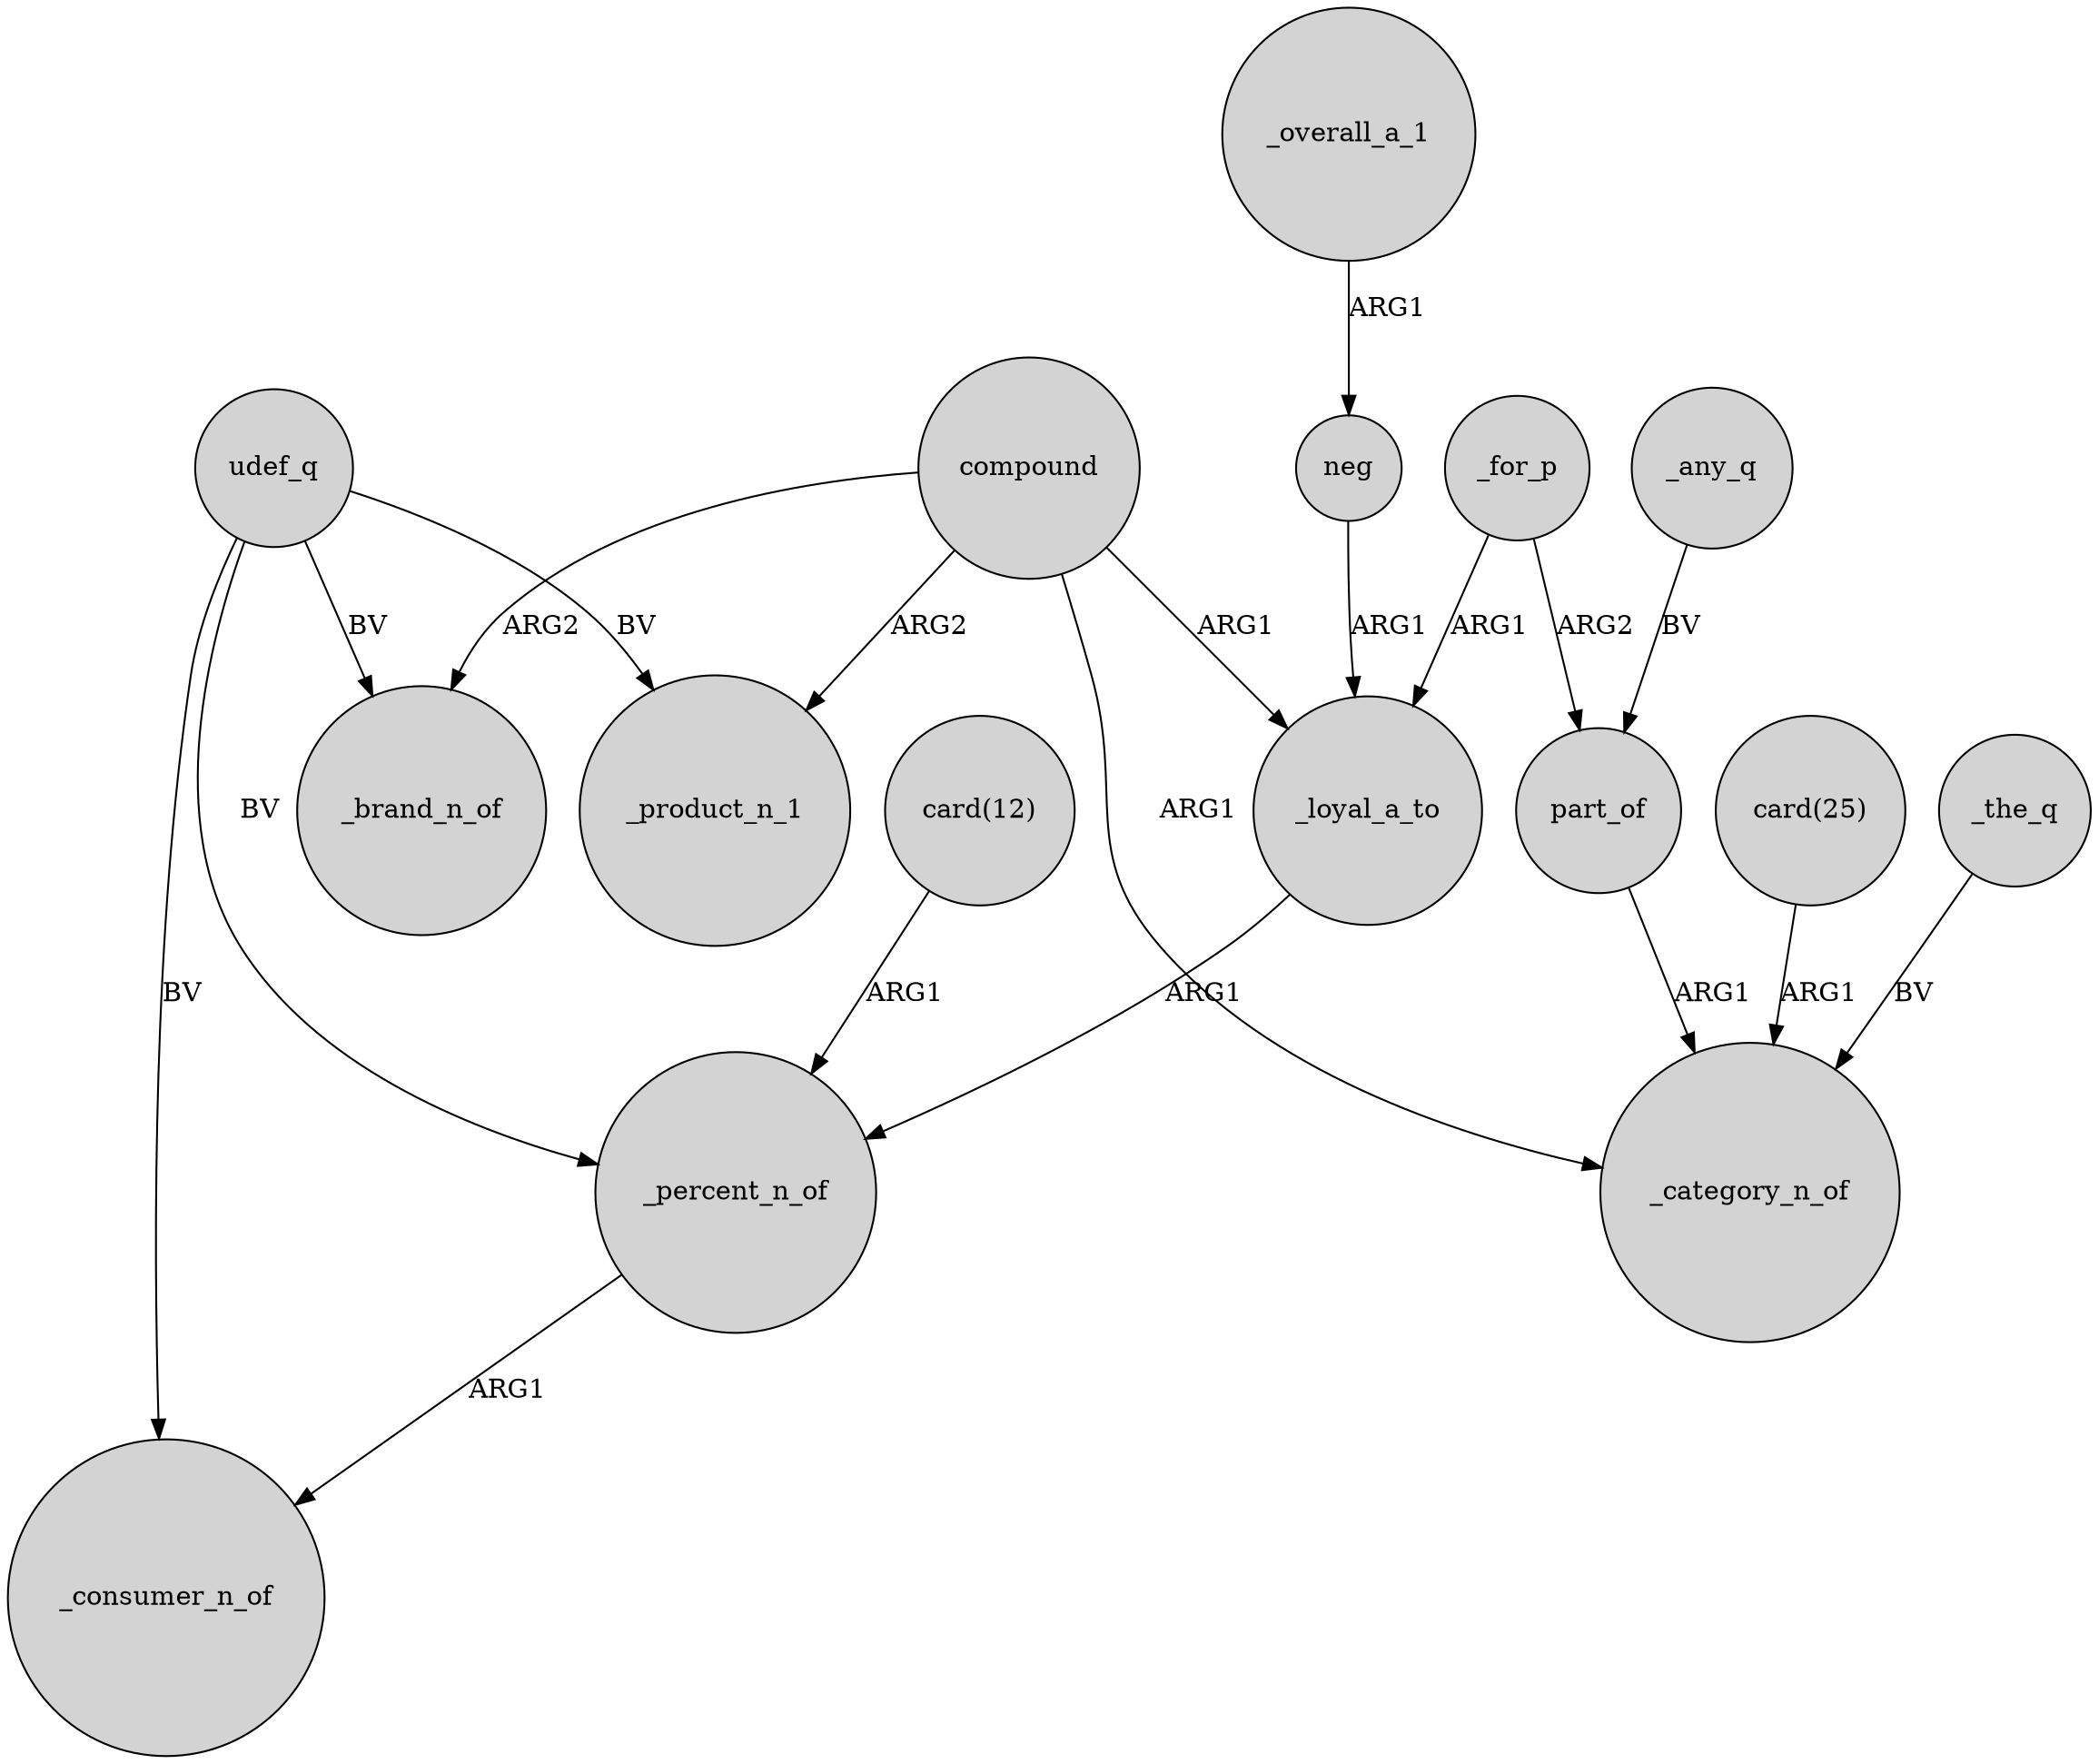 digraph {
	node [shape=circle style=filled]
	_percent_n_of -> _consumer_n_of [label=ARG1]
	part_of -> _category_n_of [label=ARG1]
	"card(25)" -> _category_n_of [label=ARG1]
	compound -> _category_n_of [label=ARG1]
	compound -> _brand_n_of [label=ARG2]
	compound -> _product_n_1 [label=ARG2]
	_for_p -> _loyal_a_to [label=ARG1]
	_for_p -> part_of [label=ARG2]
	udef_q -> _consumer_n_of [label=BV]
	_any_q -> part_of [label=BV]
	neg -> _loyal_a_to [label=ARG1]
	udef_q -> _brand_n_of [label=BV]
	"card(12)" -> _percent_n_of [label=ARG1]
	compound -> _loyal_a_to [label=ARG1]
	udef_q -> _product_n_1 [label=BV]
	_loyal_a_to -> _percent_n_of [label=ARG1]
	udef_q -> _percent_n_of [label=BV]
	_overall_a_1 -> neg [label=ARG1]
	_the_q -> _category_n_of [label=BV]
}
